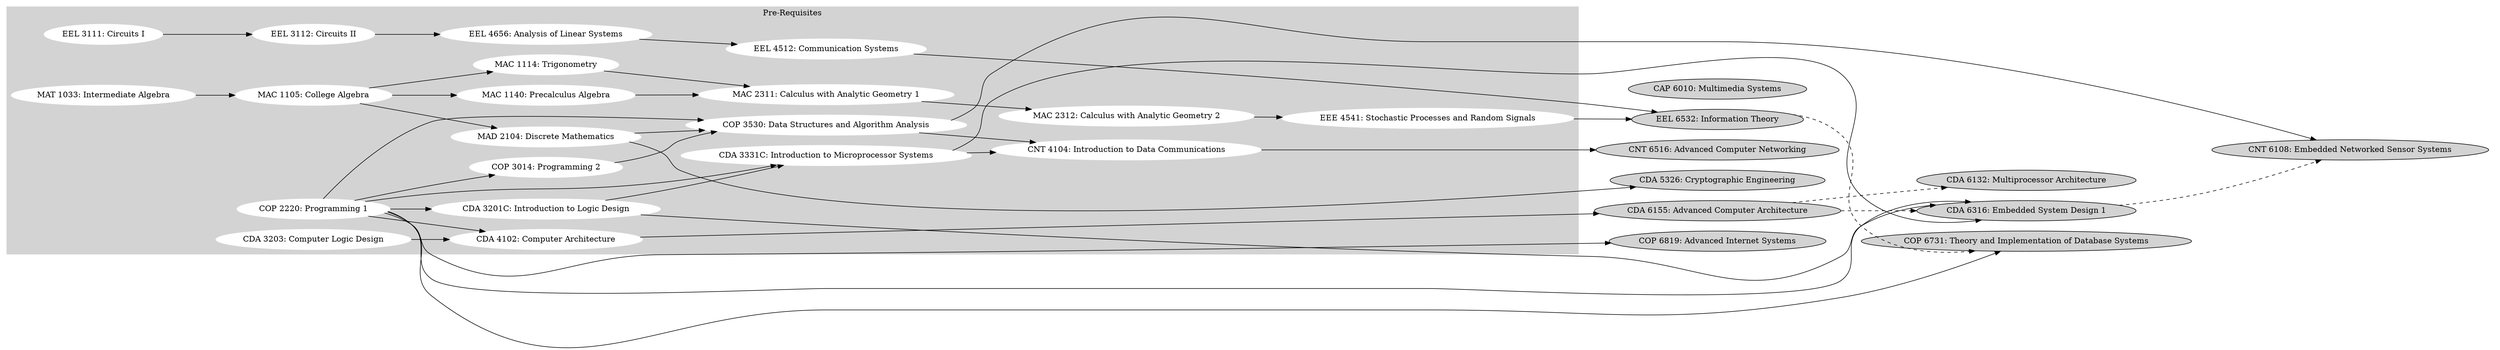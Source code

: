 digraph G {
    rankdir="LR"
    
    CAP_6010 [
        label = "CAP 6010: Multimedia Systems",
        style = filled
    ]
    
    CDA_3201C [
        color = white,
        label = "CDA 3201C: Introduction to Logic Design",
        style = filled
    ]
    
    CDA_3203 [
        color = white,
        label = "CDA 3203: Computer Logic Design",
        style = filled
    ]
    
    CDA_3331C [
        color = white,
        label = "CDA 3331C: Introduction to Microprocessor Systems",
        style = filled
    ]
    
    CDA_4102 [
        color = white,
        label = "CDA 4102: Computer Architecture",
        style = filled
    ]
    
    CDA_5326 [
        label = "CDA 5326: Cryptographic Engineering",
        style = filled
    ]
    
    CDA_6132 [
        label = "CDA 6132: Multiprocessor Architecture",
        style = filled
    ]
    
    CDA_6316 [
        label = "CDA 6316: Embedded System Design 1",
        style = filled
    ]
    
    CDA_6155 [
        label = "CDA 6155: Advanced Computer Architecture",
        style = filled
    ]
    
    CNT_4104 [
        color = white,
        label = "CNT 4104: Introduction to Data Communications",
        style = filled
    ]
    
    CNT_6108 [
        label = "CNT 6108: Embedded Networked Sensor Systems",
        style = filled
    ]
    
    CNT_6516 [
        label = "CNT 6516: Advanced Computer Networking",
        style = filled
    ]
    
    COP_2220 [
        color = white,
        label = "COP 2220: Programming 1",
        style = filled
    ]
    
    COP_3014 [
        color = white,
        label = "COP 3014: Programming 2",
        style = filled
    ]
    
    COP_3530 [
        color = white,
        label = "COP 3530: Data Structures and Algorithm Analysis",
        style = filled
    ]
    
    COP_6819 [
        label = "COP 6819: Advanced Internet Systems",
        style = filled
    ]
    
    COP_6731 [
        label = "COP 6731: Theory and Implementation of Database Systems",
        style = filled
    ]
    
    EEE_4541 [
        color = white,
        label = "EEE 4541: Stochastic Processes and Random Signals",
        style = filled
    ]
    
    EEL_3111 [
        color = white,
        label = "EEL 3111: Circuits I",
        style = filled
    ]
    
    EEL_3112 [
        color = white,
        label = "EEL 3112: Circuits II",
        style = filled
    ]
    
    EEL_4512 [
        color = white,
        label = "EEL 4512: Communication Systems",
        style = filled
    ]
    
    EEL_4656 [
        color = white,
        label = "EEL 4656: Analysis of Linear Systems",
        style = filled
    ]
    
    EEL_6532 [
        label = "EEL 6532: Information Theory",
        style = filled
    ]
    
    MAC_1105 [
        color = white,
        label = "MAC 1105: College Algebra",
        style = filled
    ]
    
    MAC_1114 [
        color = white,
        label = "MAC 1114: Trigonometry",
        style = filled
    ]
    
    MAC_1140 [
        color = white,
        label = "MAC 1140: Precalculus Algebra",
        style = filled
    ]
    
    MAC_2311 [
        color = white,
        label = "MAC 2311: Calculus with Analytic Geometry 1",
        style = filled
    ]
    
    MAC_2312 [
        color = white,
        label = "MAC 2312: Calculus with Analytic Geometry 2",
        style = filled
    ]
    
    MAD_2104 [
        color = white,
        label = "MAD 2104: Discrete Mathematics",
        style = filled
    ]
    
    MAT_1033 [
        color = white,
        label = "MAT 1033: Intermediate Algebra",
        style = filled
    ]
    
    subgraph cluster_0 {
        color = lightgrey
        label = "Pre-Requisites"
        style = filled
        
        node [
            color = white,
            style = filled
	    ];
        
        CDA_3201C -> CDA_3331C
        CDA_3331C -> CNT_4104
        CDA_3203  -> CDA_4102
        
        COP_2220  -> CDA_3201C
        COP_2220  -> CDA_3331C
        COP_2220  -> CDA_4102
        COP_2220  -> COP_3014
        COP_2220  -> COP_3530
        COP_3014  -> COP_3530
        COP_3530  -> CNT_4104

        EEL_3111  -> EEL_3112
        EEL_3112  -> EEL_4656
        EEL_4656  -> EEL_4512
        
        MAC_1105  -> MAC_1114
        MAC_1105  -> MAC_1140
        MAC_1105  -> MAD_2104
        MAC_1114  -> MAC_2311
        MAC_1140  -> MAC_2311
        MAC_2311  -> MAC_2312
        MAC_2312  -> EEE_4541
        
        MAD_2104  -> COP_3530
        
        MAT_1033  -> MAC_1105
    }
    
    subgraph cluster_1 {
        label = "Master's Degree"
        style = invis
        
        CAP_6010
        
        CDA_5326
        CDA_6155
        
        CNT_6516
        
        COP_6819
        
        CDA_6155  -> CDA_6132 [style = "dashed"]
        CDA_6155  -> CDA_6316 [style = "dashed"]
        CDA_6316  -> CNT_6108 [style = "dashed"]
        
        EEL_6532  -> COP_6731 [style = "dashed"]
    }
    
    CDA_3201C -> CDA_6316
    CDA_3331C -> CDA_6316
    CDA_4102  -> CDA_6155
    
    CNT_4104  -> CNT_6516
    
    COP_2220  -> CDA_6316
    COP_2220  -> COP_6731
    COP_2220  -> COP_6819
    COP_3530  -> CNT_6108
    
    EEE_4541  -> EEL_6532

    EEL_4512  -> EEL_6532
    
    MAD_2104  -> CDA_5326
}
